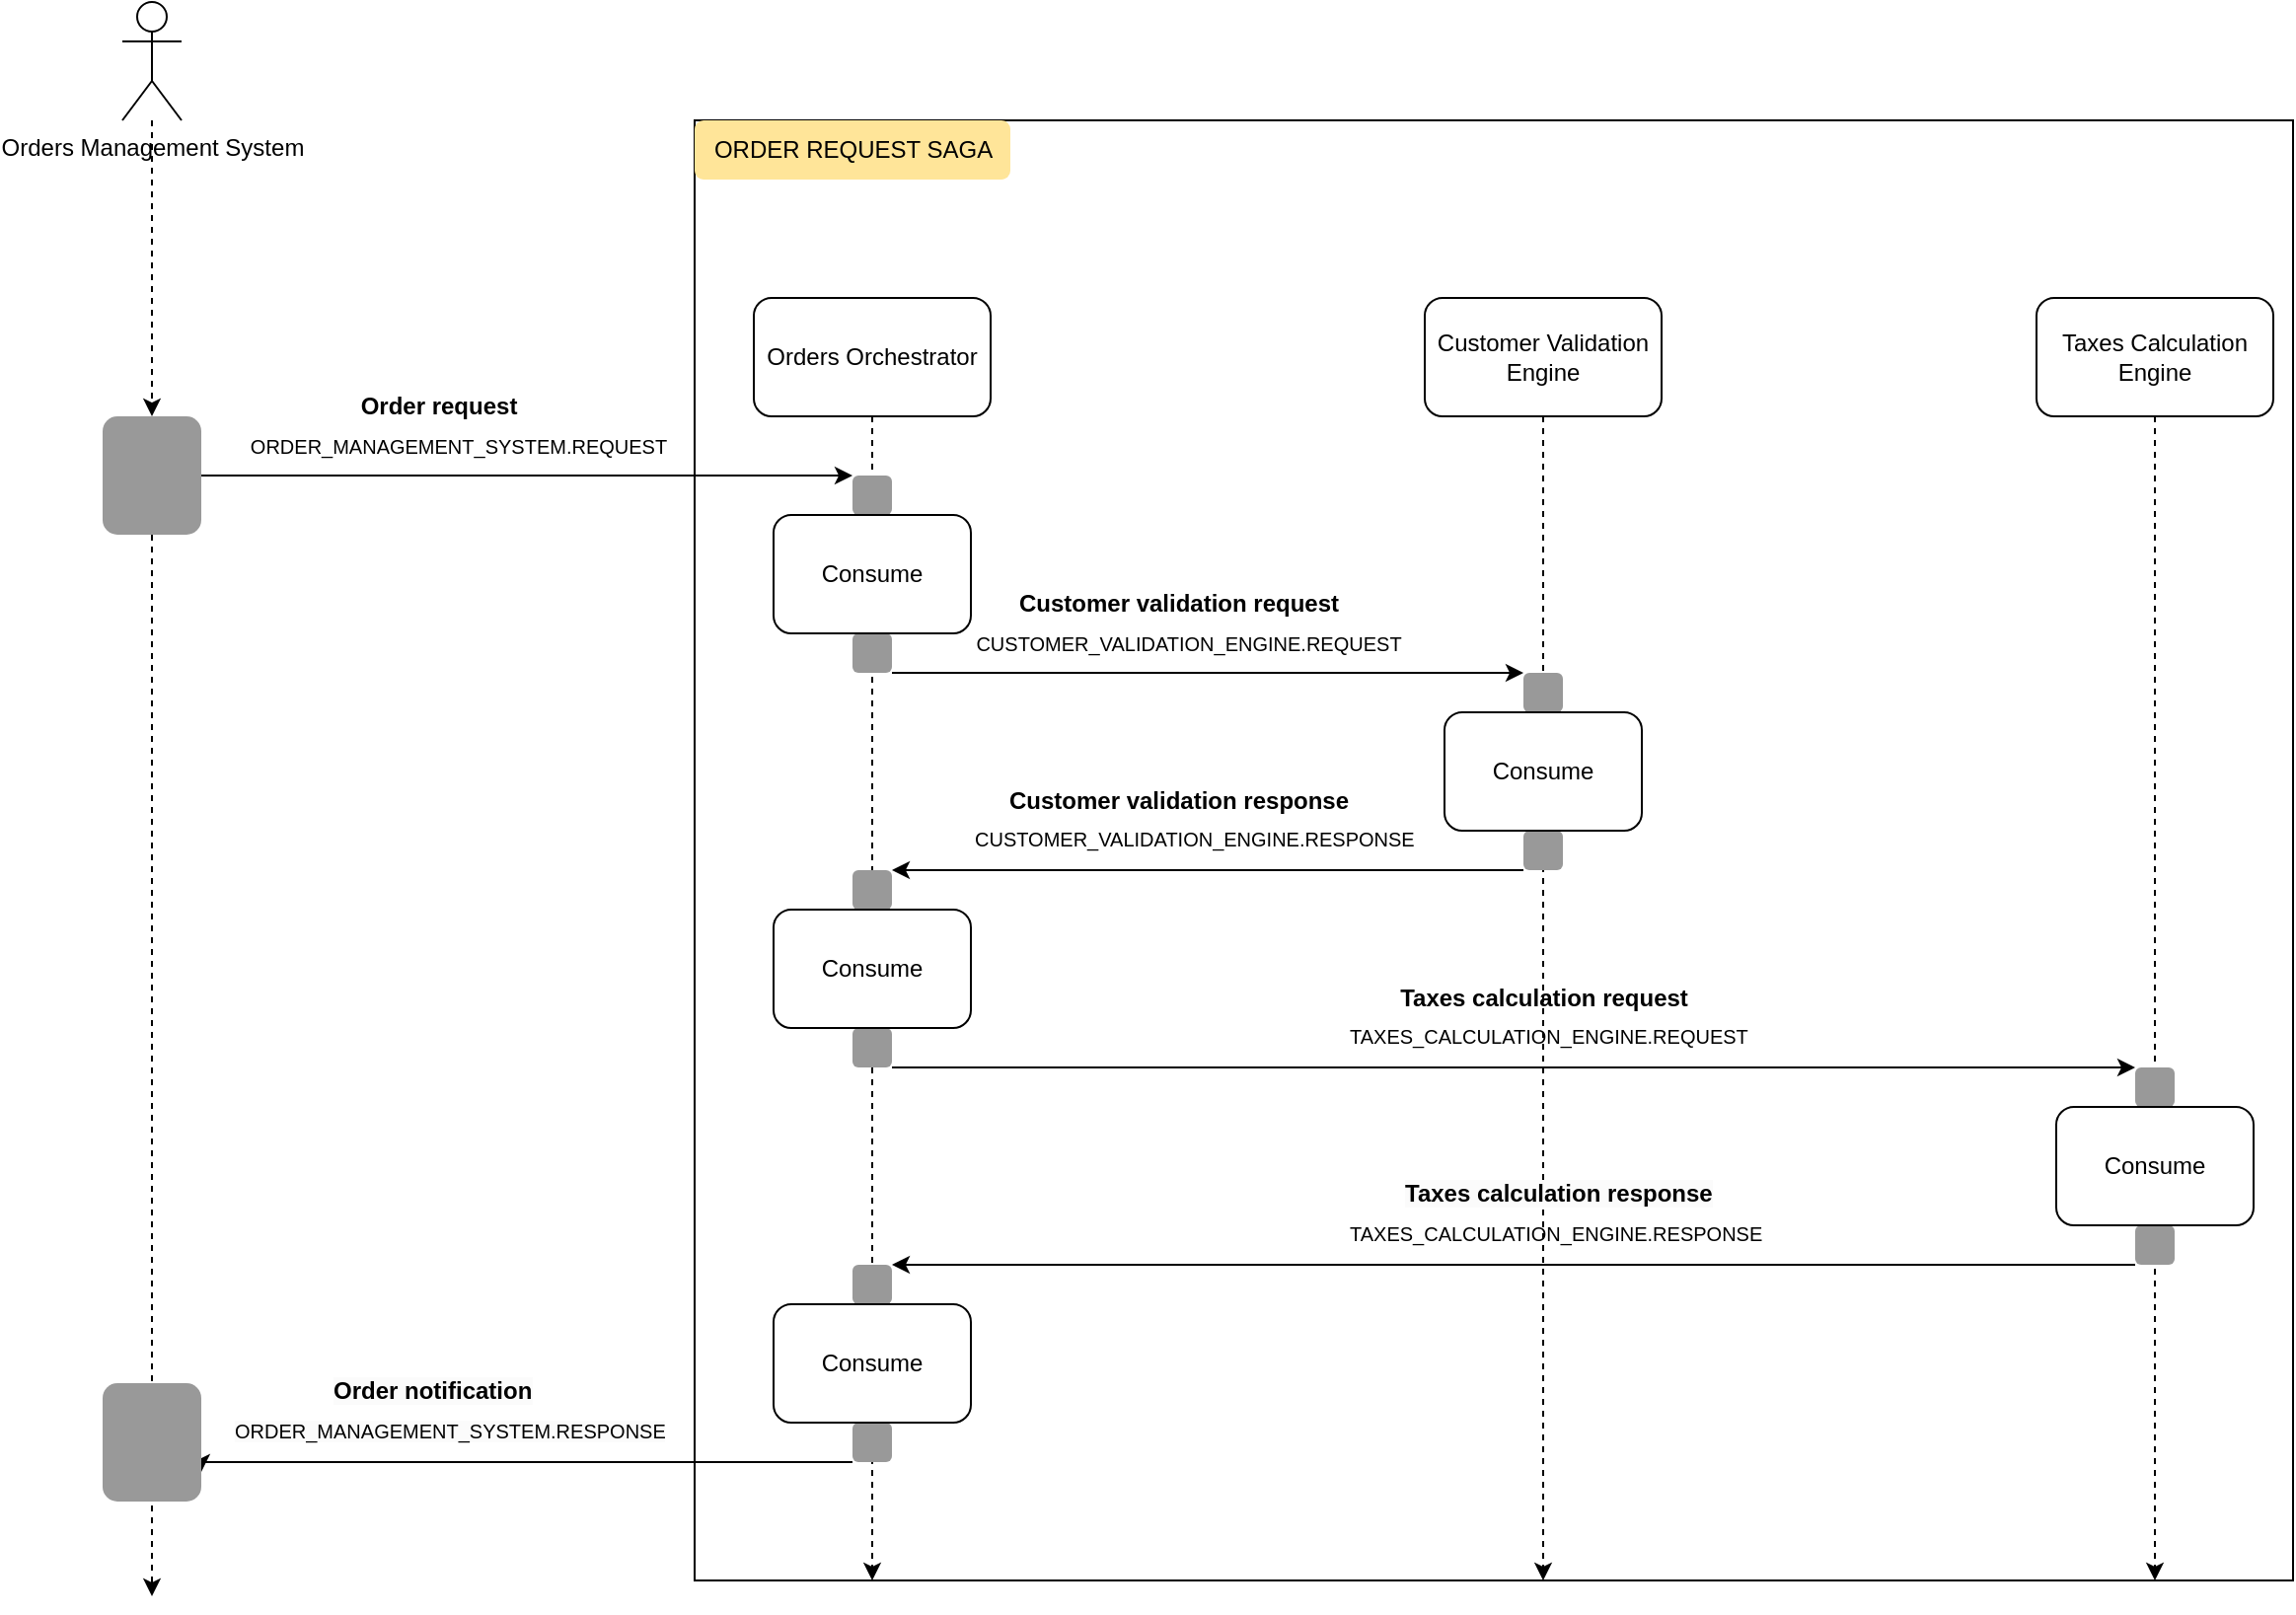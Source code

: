 <mxfile version="21.6.1" type="device">
  <diagram name="Page-1" id="npwdxxGzZOK2odpKNBqo">
    <mxGraphModel dx="3565" dy="2998" grid="1" gridSize="10" guides="1" tooltips="1" connect="1" arrows="1" fold="1" page="1" pageScale="1" pageWidth="850" pageHeight="1100" math="0" shadow="0">
      <root>
        <mxCell id="0" />
        <mxCell id="1" parent="0" />
        <mxCell id="N358z0BNSdDa0UK6q6ic-14" style="edgeStyle=orthogonalEdgeStyle;rounded=0;orthogonalLoop=1;jettySize=auto;html=1;dashed=1;" parent="1" source="N358z0BNSdDa0UK6q6ic-5" edge="1">
          <mxGeometry relative="1" as="geometry">
            <mxPoint x="810" y="740" as="targetPoint" />
          </mxGeometry>
        </mxCell>
        <mxCell id="N358z0BNSdDa0UK6q6ic-5" value="Customer Validation Engine" style="rounded=1;whiteSpace=wrap;html=1;" parent="1" vertex="1">
          <mxGeometry x="750" y="90" width="120" height="60" as="geometry" />
        </mxCell>
        <mxCell id="N358z0BNSdDa0UK6q6ic-15" style="edgeStyle=orthogonalEdgeStyle;rounded=0;orthogonalLoop=1;jettySize=auto;html=1;dashed=1;" parent="1" source="N358z0BNSdDa0UK6q6ic-6" edge="1">
          <mxGeometry relative="1" as="geometry">
            <mxPoint x="1120" y="740" as="targetPoint" />
          </mxGeometry>
        </mxCell>
        <mxCell id="N358z0BNSdDa0UK6q6ic-6" value="Taxes Calculation Engine" style="rounded=1;whiteSpace=wrap;html=1;" parent="1" vertex="1">
          <mxGeometry x="1060" y="90" width="120" height="60" as="geometry" />
        </mxCell>
        <mxCell id="N358z0BNSdDa0UK6q6ic-13" style="edgeStyle=orthogonalEdgeStyle;rounded=0;orthogonalLoop=1;jettySize=auto;html=1;dashed=1;" parent="1" source="N358z0BNSdDa0UK6q6ic-7" edge="1">
          <mxGeometry relative="1" as="geometry">
            <mxPoint x="470" y="740" as="targetPoint" />
          </mxGeometry>
        </mxCell>
        <mxCell id="N358z0BNSdDa0UK6q6ic-7" value="Orders Orchestrator&lt;br&gt;" style="rounded=1;whiteSpace=wrap;html=1;" parent="1" vertex="1">
          <mxGeometry x="410" y="90" width="120" height="60" as="geometry" />
        </mxCell>
        <mxCell id="N358z0BNSdDa0UK6q6ic-62" style="edgeStyle=orthogonalEdgeStyle;rounded=0;orthogonalLoop=1;jettySize=auto;html=1;dashed=1;" parent="1" source="N358z0BNSdDa0UK6q6ic-63" edge="1">
          <mxGeometry relative="1" as="geometry">
            <mxPoint x="105" y="748" as="targetPoint" />
          </mxGeometry>
        </mxCell>
        <mxCell id="N358z0BNSdDa0UK6q6ic-8" value="Orders Management System" style="shape=umlActor;verticalLabelPosition=bottom;verticalAlign=top;html=1;outlineConnect=0;" parent="1" vertex="1">
          <mxGeometry x="90" y="-60" width="30" height="60" as="geometry" />
        </mxCell>
        <mxCell id="N358z0BNSdDa0UK6q6ic-40" style="edgeStyle=orthogonalEdgeStyle;rounded=0;orthogonalLoop=1;jettySize=auto;html=1;exitX=1;exitY=1;exitDx=0;exitDy=0;entryX=0;entryY=0;entryDx=0;entryDy=0;" parent="1" source="N358z0BNSdDa0UK6q6ic-27" target="N358z0BNSdDa0UK6q6ic-37" edge="1">
          <mxGeometry relative="1" as="geometry">
            <Array as="points">
              <mxPoint x="590" y="280" />
              <mxPoint x="590" y="280" />
            </Array>
          </mxGeometry>
        </mxCell>
        <mxCell id="N358z0BNSdDa0UK6q6ic-27" value="" style="rounded=1;whiteSpace=wrap;html=1;fillColor=#999999;strokeColor=none;" parent="1" vertex="1">
          <mxGeometry x="460" y="260" width="20" height="20" as="geometry" />
        </mxCell>
        <mxCell id="N358z0BNSdDa0UK6q6ic-31" value="" style="rounded=1;whiteSpace=wrap;html=1;fillColor=#999999;strokeColor=none;" parent="1" vertex="1">
          <mxGeometry x="460" y="180" width="20" height="20" as="geometry" />
        </mxCell>
        <mxCell id="N358z0BNSdDa0UK6q6ic-32" value="Consume" style="rounded=1;whiteSpace=wrap;html=1;" parent="1" vertex="1">
          <mxGeometry x="420" y="200" width="100" height="60" as="geometry" />
        </mxCell>
        <mxCell id="N358z0BNSdDa0UK6q6ic-46" style="edgeStyle=orthogonalEdgeStyle;rounded=0;orthogonalLoop=1;jettySize=auto;html=1;exitX=0;exitY=1;exitDx=0;exitDy=0;entryX=1;entryY=0;entryDx=0;entryDy=0;" parent="1" source="N358z0BNSdDa0UK6q6ic-36" target="N358z0BNSdDa0UK6q6ic-43" edge="1">
          <mxGeometry relative="1" as="geometry">
            <Array as="points">
              <mxPoint x="520" y="380" />
              <mxPoint x="520" y="380" />
            </Array>
          </mxGeometry>
        </mxCell>
        <mxCell id="N358z0BNSdDa0UK6q6ic-36" value="" style="rounded=1;whiteSpace=wrap;html=1;fillColor=#999999;strokeColor=none;" parent="1" vertex="1">
          <mxGeometry x="800" y="360" width="20" height="20" as="geometry" />
        </mxCell>
        <mxCell id="N358z0BNSdDa0UK6q6ic-37" value="" style="rounded=1;whiteSpace=wrap;html=1;fillColor=#999999;strokeColor=none;" parent="1" vertex="1">
          <mxGeometry x="800" y="280" width="20" height="20" as="geometry" />
        </mxCell>
        <mxCell id="N358z0BNSdDa0UK6q6ic-38" value="Consume" style="rounded=1;whiteSpace=wrap;html=1;" parent="1" vertex="1">
          <mxGeometry x="760" y="300" width="100" height="60" as="geometry" />
        </mxCell>
        <mxCell id="N358z0BNSdDa0UK6q6ic-51" style="edgeStyle=orthogonalEdgeStyle;rounded=0;orthogonalLoop=1;jettySize=auto;html=1;exitX=1;exitY=1;exitDx=0;exitDy=0;entryX=0;entryY=0;entryDx=0;entryDy=0;" parent="1" source="N358z0BNSdDa0UK6q6ic-42" target="N358z0BNSdDa0UK6q6ic-49" edge="1">
          <mxGeometry relative="1" as="geometry">
            <Array as="points">
              <mxPoint x="720" y="480" />
              <mxPoint x="720" y="480" />
            </Array>
          </mxGeometry>
        </mxCell>
        <mxCell id="N358z0BNSdDa0UK6q6ic-42" value="" style="rounded=1;whiteSpace=wrap;html=1;fillColor=#999999;strokeColor=none;" parent="1" vertex="1">
          <mxGeometry x="460" y="460" width="20" height="20" as="geometry" />
        </mxCell>
        <mxCell id="N358z0BNSdDa0UK6q6ic-43" value="" style="rounded=1;whiteSpace=wrap;html=1;fillColor=#999999;strokeColor=none;" parent="1" vertex="1">
          <mxGeometry x="460" y="380" width="20" height="20" as="geometry" />
        </mxCell>
        <mxCell id="N358z0BNSdDa0UK6q6ic-44" value="Consume" style="rounded=1;whiteSpace=wrap;html=1;" parent="1" vertex="1">
          <mxGeometry x="420" y="400" width="100" height="60" as="geometry" />
        </mxCell>
        <mxCell id="N358z0BNSdDa0UK6q6ic-55" style="edgeStyle=orthogonalEdgeStyle;rounded=0;orthogonalLoop=1;jettySize=auto;html=1;exitX=0;exitY=1;exitDx=0;exitDy=0;entryX=1;entryY=0;entryDx=0;entryDy=0;" parent="1" source="N358z0BNSdDa0UK6q6ic-48" target="N358z0BNSdDa0UK6q6ic-53" edge="1">
          <mxGeometry relative="1" as="geometry">
            <Array as="points">
              <mxPoint x="720" y="580" />
              <mxPoint x="720" y="580" />
            </Array>
          </mxGeometry>
        </mxCell>
        <mxCell id="N358z0BNSdDa0UK6q6ic-48" value="" style="rounded=1;whiteSpace=wrap;html=1;fillColor=#999999;strokeColor=none;" parent="1" vertex="1">
          <mxGeometry x="1110" y="560" width="20" height="20" as="geometry" />
        </mxCell>
        <mxCell id="N358z0BNSdDa0UK6q6ic-49" value="" style="rounded=1;whiteSpace=wrap;html=1;fillColor=#999999;strokeColor=none;" parent="1" vertex="1">
          <mxGeometry x="1110" y="480" width="20" height="20" as="geometry" />
        </mxCell>
        <mxCell id="N358z0BNSdDa0UK6q6ic-50" value="Consume" style="rounded=1;whiteSpace=wrap;html=1;" parent="1" vertex="1">
          <mxGeometry x="1070" y="500" width="100" height="60" as="geometry" />
        </mxCell>
        <mxCell id="N358z0BNSdDa0UK6q6ic-69" style="edgeStyle=orthogonalEdgeStyle;rounded=0;orthogonalLoop=1;jettySize=auto;html=1;exitX=0;exitY=1;exitDx=0;exitDy=0;entryX=1;entryY=0.75;entryDx=0;entryDy=0;" parent="1" source="N358z0BNSdDa0UK6q6ic-52" target="N358z0BNSdDa0UK6q6ic-66" edge="1">
          <mxGeometry relative="1" as="geometry">
            <Array as="points">
              <mxPoint x="130" y="680" />
            </Array>
          </mxGeometry>
        </mxCell>
        <mxCell id="N358z0BNSdDa0UK6q6ic-52" value="" style="rounded=1;whiteSpace=wrap;html=1;fillColor=#999999;strokeColor=none;" parent="1" vertex="1">
          <mxGeometry x="460" y="660" width="20" height="20" as="geometry" />
        </mxCell>
        <mxCell id="N358z0BNSdDa0UK6q6ic-53" value="" style="rounded=1;whiteSpace=wrap;html=1;fillColor=#999999;strokeColor=none;" parent="1" vertex="1">
          <mxGeometry x="460" y="580" width="20" height="20" as="geometry" />
        </mxCell>
        <mxCell id="N358z0BNSdDa0UK6q6ic-54" value="Consume" style="rounded=1;whiteSpace=wrap;html=1;" parent="1" vertex="1">
          <mxGeometry x="420" y="600" width="100" height="60" as="geometry" />
        </mxCell>
        <mxCell id="N358z0BNSdDa0UK6q6ic-66" value="" style="rounded=1;whiteSpace=wrap;html=1;fillColor=#999999;strokeColor=none;" parent="1" vertex="1">
          <mxGeometry x="80" y="640" width="50" height="60" as="geometry" />
        </mxCell>
        <mxCell id="N358z0BNSdDa0UK6q6ic-70" value="&lt;span style=&quot;color: rgb(0, 0, 0); font-family: Helvetica; font-size: 12px; font-style: normal; font-variant-ligatures: normal; font-variant-caps: normal; letter-spacing: normal; orphans: 2; text-align: center; text-indent: 0px; text-transform: none; widows: 2; word-spacing: 0px; -webkit-text-stroke-width: 0px; background-color: rgb(251, 251, 251); text-decoration-thickness: initial; text-decoration-style: initial; text-decoration-color: initial; float: none; display: inline !important;&quot;&gt;&lt;b&gt;Order notification&lt;/b&gt;&lt;/span&gt;" style="text;whiteSpace=wrap;html=1;" parent="1" vertex="1">
          <mxGeometry x="195" y="630" width="110" height="20" as="geometry" />
        </mxCell>
        <mxCell id="N358z0BNSdDa0UK6q6ic-71" value="&lt;b&gt;Customer validation request&lt;/b&gt;" style="text;html=1;align=center;verticalAlign=middle;resizable=0;points=[];autosize=1;strokeColor=none;fillColor=none;" parent="1" vertex="1">
          <mxGeometry x="530" y="230" width="190" height="30" as="geometry" />
        </mxCell>
        <mxCell id="N358z0BNSdDa0UK6q6ic-72" value="&lt;b&gt;Customer validation response&lt;/b&gt;" style="text;html=1;align=center;verticalAlign=middle;resizable=0;points=[];autosize=1;strokeColor=none;fillColor=none;" parent="1" vertex="1">
          <mxGeometry x="525" y="330" width="200" height="30" as="geometry" />
        </mxCell>
        <mxCell id="N358z0BNSdDa0UK6q6ic-73" value="&lt;b&gt;Taxes calculation request&lt;/b&gt;" style="text;html=1;align=center;verticalAlign=middle;resizable=0;points=[];autosize=1;strokeColor=none;fillColor=none;" parent="1" vertex="1">
          <mxGeometry x="725" y="430" width="170" height="30" as="geometry" />
        </mxCell>
        <mxCell id="N358z0BNSdDa0UK6q6ic-74" value="&lt;span style=&quot;color: rgb(0, 0, 0); font-family: Helvetica; font-size: 12px; font-style: normal; font-variant-ligatures: normal; font-variant-caps: normal; letter-spacing: normal; orphans: 2; text-align: center; text-indent: 0px; text-transform: none; widows: 2; word-spacing: 0px; -webkit-text-stroke-width: 0px; background-color: rgb(251, 251, 251); text-decoration-thickness: initial; text-decoration-style: initial; text-decoration-color: initial; float: none; display: inline !important;&quot;&gt;&lt;b&gt;Taxes calculation response&lt;/b&gt;&lt;/span&gt;" style="text;whiteSpace=wrap;html=1;" parent="1" vertex="1">
          <mxGeometry x="737.5" y="530" width="170" height="40" as="geometry" />
        </mxCell>
        <mxCell id="N358z0BNSdDa0UK6q6ic-75" value="" style="edgeStyle=orthogonalEdgeStyle;rounded=0;orthogonalLoop=1;jettySize=auto;html=1;dashed=1;" parent="1" source="N358z0BNSdDa0UK6q6ic-8" target="N358z0BNSdDa0UK6q6ic-63" edge="1">
          <mxGeometry relative="1" as="geometry">
            <mxPoint x="105" y="748" as="targetPoint" />
            <mxPoint x="105" as="sourcePoint" />
          </mxGeometry>
        </mxCell>
        <mxCell id="N358z0BNSdDa0UK6q6ic-76" style="edgeStyle=orthogonalEdgeStyle;rounded=0;orthogonalLoop=1;jettySize=auto;html=1;exitX=1;exitY=0.5;exitDx=0;exitDy=0;entryX=0;entryY=0;entryDx=0;entryDy=0;" parent="1" source="N358z0BNSdDa0UK6q6ic-63" target="N358z0BNSdDa0UK6q6ic-31" edge="1">
          <mxGeometry relative="1" as="geometry">
            <Array as="points">
              <mxPoint x="330" y="180" />
              <mxPoint x="330" y="180" />
            </Array>
          </mxGeometry>
        </mxCell>
        <mxCell id="N358z0BNSdDa0UK6q6ic-63" value="" style="rounded=1;whiteSpace=wrap;html=1;fillColor=#999999;gradientColor=none;strokeColor=none;" parent="1" vertex="1">
          <mxGeometry x="80" y="150" width="50" height="60" as="geometry" />
        </mxCell>
        <mxCell id="N358z0BNSdDa0UK6q6ic-77" value="&lt;b&gt;Order request&lt;/b&gt;" style="text;html=1;align=center;verticalAlign=middle;resizable=0;points=[];autosize=1;strokeColor=none;fillColor=none;" parent="1" vertex="1">
          <mxGeometry x="200" y="130" width="100" height="30" as="geometry" />
        </mxCell>
        <mxCell id="N358z0BNSdDa0UK6q6ic-79" value="&lt;font style=&quot;font-size: 10px;&quot;&gt;ORDER_MANAGEMENT_SYSTEM.REQUEST&lt;/font&gt;" style="text;html=1;align=center;verticalAlign=middle;resizable=0;points=[];autosize=1;strokeColor=none;fillColor=none;" parent="1" vertex="1">
          <mxGeometry x="145" y="150" width="230" height="30" as="geometry" />
        </mxCell>
        <mxCell id="N358z0BNSdDa0UK6q6ic-81" value="&lt;span style=&quot;color: rgb(0, 0, 0); font-family: Helvetica; font-size: 10px; font-style: normal; font-variant-ligatures: normal; font-variant-caps: normal; font-weight: 400; letter-spacing: normal; orphans: 2; text-align: center; text-indent: 0px; text-transform: none; widows: 2; word-spacing: 0px; -webkit-text-stroke-width: 0px; background-color: rgb(251, 251, 251); text-decoration-thickness: initial; text-decoration-style: initial; text-decoration-color: initial; float: none; display: inline !important;&quot;&gt;ORDER_MANAGEMENT_SYSTEM.RESPONSE&lt;/span&gt;" style="text;whiteSpace=wrap;html=1;" parent="1" vertex="1">
          <mxGeometry x="145" y="650" width="240" height="40" as="geometry" />
        </mxCell>
        <mxCell id="N358z0BNSdDa0UK6q6ic-82" value="&lt;font style=&quot;font-size: 10px;&quot;&gt;CUSTOMER_VALIDATION_ENGINE.REQUEST&lt;/font&gt;" style="text;html=1;align=center;verticalAlign=middle;resizable=0;points=[];autosize=1;strokeColor=none;fillColor=none;" parent="1" vertex="1">
          <mxGeometry x="510" y="250" width="240" height="30" as="geometry" />
        </mxCell>
        <mxCell id="N358z0BNSdDa0UK6q6ic-83" value="&lt;font style=&quot;font-size: 10px;&quot;&gt;CUSTOMER_VALIDATION_ENGINE.RESPONSE&lt;/font&gt;" style="text;whiteSpace=wrap;html=1;" parent="1" vertex="1">
          <mxGeometry x="520" y="350" width="240" height="40" as="geometry" />
        </mxCell>
        <mxCell id="N358z0BNSdDa0UK6q6ic-84" value="&lt;div style=&quot;text-align: center;&quot;&gt;&lt;span style=&quot;font-size: 10px;&quot;&gt;TAXES_CALCULATION_ENGINE.REQUEST&lt;/span&gt;&lt;/div&gt;" style="text;whiteSpace=wrap;html=1;" parent="1" vertex="1">
          <mxGeometry x="710" y="450" width="215" height="40" as="geometry" />
        </mxCell>
        <mxCell id="N358z0BNSdDa0UK6q6ic-86" value="&lt;div style=&quot;text-align: center;&quot;&gt;&lt;span style=&quot;font-size: 10px;&quot;&gt;TAXES_CALCULATION_ENGINE.RESPONSE&lt;/span&gt;&lt;/div&gt;" style="text;whiteSpace=wrap;html=1;" parent="1" vertex="1">
          <mxGeometry x="710" y="550" width="215" height="40" as="geometry" />
        </mxCell>
        <mxCell id="N358z0BNSdDa0UK6q6ic-89" value="" style="rounded=0;whiteSpace=wrap;html=1;fillColor=none;" parent="1" vertex="1">
          <mxGeometry x="380" width="810" height="740" as="geometry" />
        </mxCell>
        <mxCell id="N358z0BNSdDa0UK6q6ic-90" value="ORDER REQUEST SAGA" style="text;html=1;align=center;verticalAlign=middle;resizable=0;points=[];autosize=1;strokeColor=none;fillColor=#FFE599;rounded=1;" parent="1" vertex="1">
          <mxGeometry x="380" width="160" height="30" as="geometry" />
        </mxCell>
      </root>
    </mxGraphModel>
  </diagram>
</mxfile>
